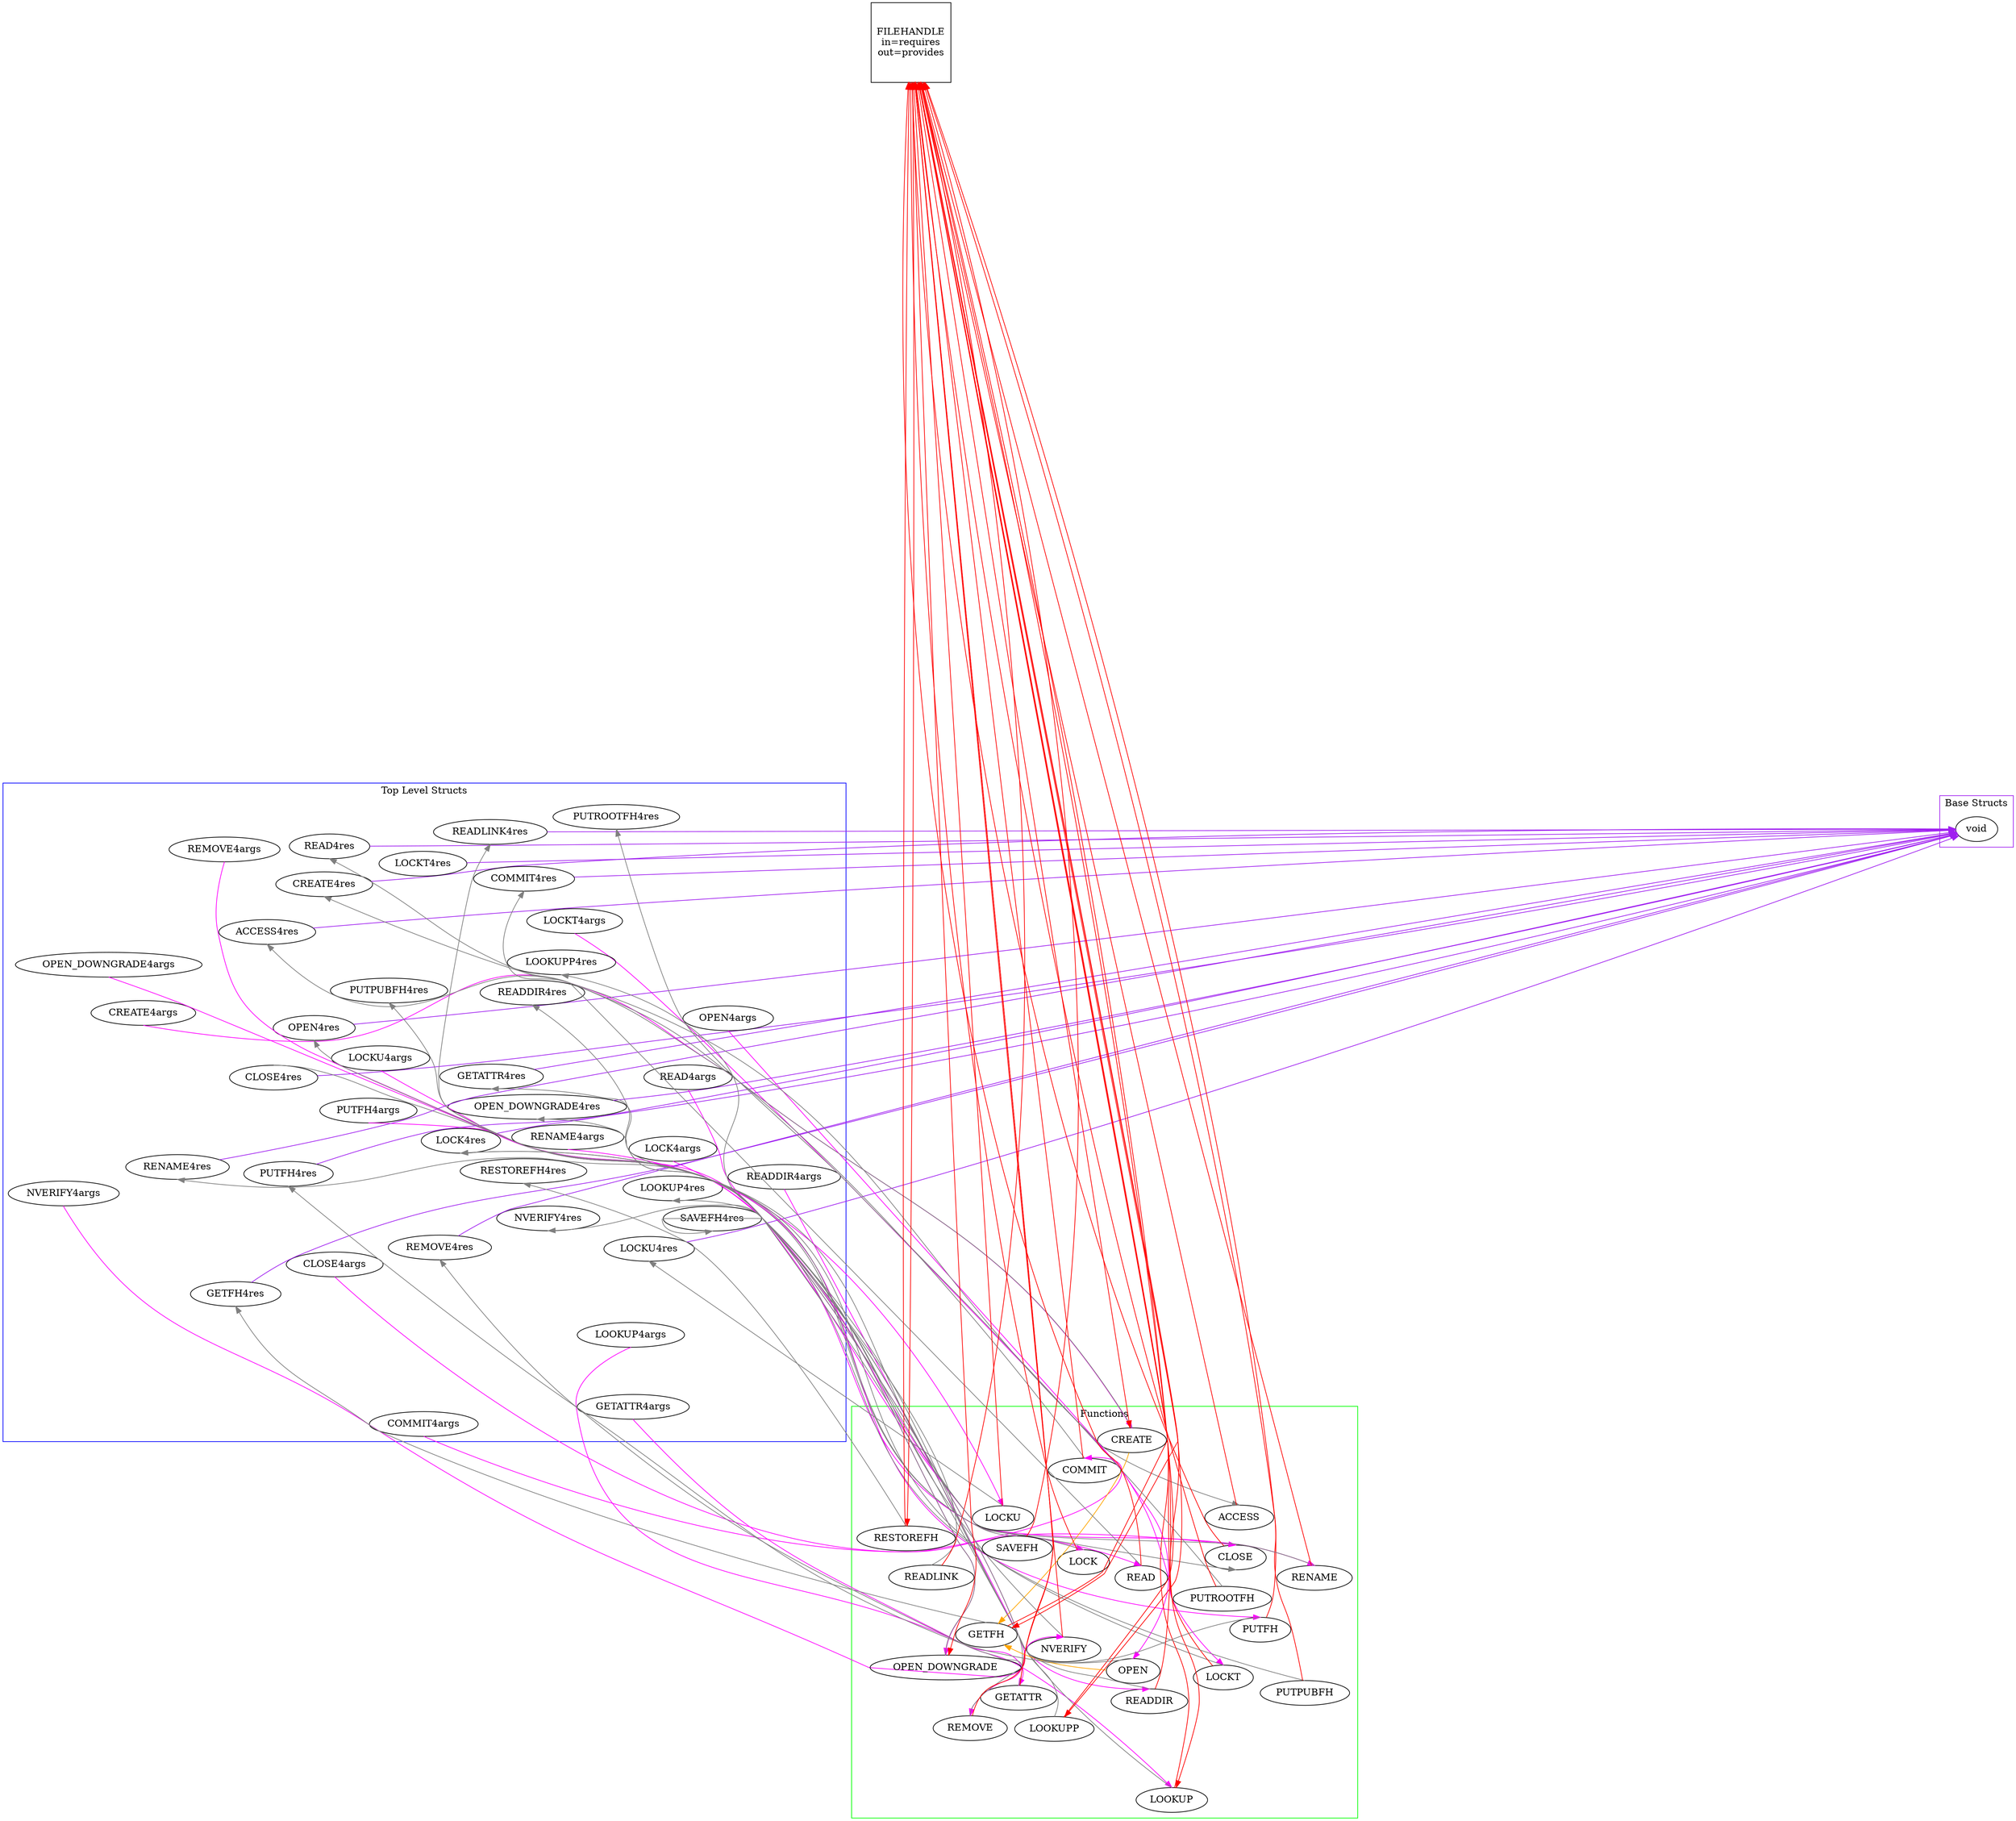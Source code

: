 //Compile with dot -Tpng dependencies.dot -o dependencies.png
digraph G {
    graph [layout=fdp overlap=prism splines=spline];
    subgraph cluster_topstruct {
        color=blue;
        label="Top Level Structs";
        ACCESS4res;
        CLOSE4args;
        CLOSE4res;
        CREATE4args;
        CREATE4res;
        COMMIT4args;
        COMMIT4res;
        GETATTR4args;
        GETATTR4res;
        GETFH4res;
        LOCK4args;
        LOCK4res;
        LOCKT4args;
        LOCKT4res;
        LOCKU4res;
        LOCKU4args;
        LOOKUP4args;
        LOOKUP4res;
        LOOKUPP4res;
        NVERIFY4args;
        NVERIFY4res;
        OPEN4args;
        OPEN4res;
        OPEN_DOWNGRADE4args;
        OPEN_DOWNGRADE4res;
        PUTFH4args;
        PUTFH4res;
        PUTPUBFH4res;
        PUTROOTFH4res;
        READ4args;
        READ4res;
        READDIR4args;
        READDIR4res;
        READLINK4res;
        REMOVE4args;
        REMOVE4res;
        RENAME4args;
        RENAME4res;
        RESTOREFH4res;
        SAVEFH4res;
    }
    subgraph cluster_basestruct {
        color=purple;
        label="Base Structs"
        edge [color=purple];
        void;
    }
    subgraph cluster_functions {
        color=green
        label="Functions"
        ACCESS;
        CLOSE;
        COMMIT;
        CREATE;
        GETATTR;
        GETFH;
        CREATE;
        LOCK;
        LOCKT;
        LOCKU;
        LOOKUP;
        LOOKUPP;
        NVERIFY;
        OPEN;
        OPEN_DOWNGRADE;
        PUTFH;
        PUTPUBFH;
        PUTROOTFH;
        READ;
        READDIR;
        READLINK;
        REMOVE;
        RENAME;
        RESTOREFH;
        SAVEFH;
    }

    subgraph filehandle {
        FILEHANDLE[shape=square label="FILEHANDLE\nin=requires\nout=provides"];
        edge [color=red]
        subgraph provides {
            FILEHANDLE -> {OPEN_DOWNGRADE,
                            CREATE,
                            GETFH,
                            LOOKUP,
                            LOOKUPP,
                            RESTOREFH};
        }
        subgraph requires {
            {ACCESS,
            CLOSE,
            COMMIT,
            GETATTR,
            GETFH,
            LOCK,
            LOCKT,
            LOCKU,
            LOOKUP,
            LOOKUPP,
            NVERIFY,
            PUTFH,
            PUTPUBFH,
            PUTROOTFH,
            READ,
            READDIR,
            READLINK,
            REMOVE,
            RENAME,
            RESTOREFH,
            SAVEFH} -> FILEHANDLE;
        }
    }

    subgraph call {
        subgraph args {
            edge [color=magenta tailport=s headport=n];
            CLOSE4args -> CLOSE;
            COMMIT4args -> COMMIT;
            CREATE4args -> CREATE
            GETATTR4args -> GETATTR;
            LOCK4args -> LOCK;
            LOCKT4args -> LOCKT;
            LOCKU4args -> LOCKU;
            LOOKUP4args -> LOOKUP;
            NVERIFY4args -> NVERIFY;
            OPEN4args -> OPEN;
            OPEN_DOWNGRADE4args -> OPEN_DOWNGRADE;
            PUTFH4args -> PUTFH;
            READ4args -> READ;
            READDIR4args -> READDIR;
            REMOVE4args -> REMOVE;
            RENAME4args -> RENAME;
        }
        subgraph res {
            edge [color=grey50 tailport=n headport=s];
            ACCESS -> ACCESS4res[dir=both];
            CLOSE4res -> CLOSE;
            COMMIT -> COMMIT4res;
            CREATE -> CREATE4res;
            GETATTR -> GETATTR4res;
            GETFH -> GETFH4res;
            LOCK -> LOCK4res;
            LOCKT -> LOCK4res;
            LOCKU -> LOCKU4res;
            LOOKUP -> LOOKUP4res;
            LOOKUPP -> LOOKUPP4res;
            NVERIFY -> NVERIFY4res;
            OPEN -> OPEN4res;
            OPEN_DOWNGRADE -> OPEN_DOWNGRADE4res;
            PUTFH -> PUTFH4res;
            PUTPUBFH -> PUTPUBFH4res;
            PUTROOTFH -> PUTROOTFH4res;
            READ -> READ4res;
            READDIR -> READDIR4res;
            READLINK -> READLINK4res;
            REMOVE -> REMOVE4res;
            RENAME -> RENAME4res;
            RESTOREFH -> RESTOREFH4res
            SAVEFH -> SAVEFH4res;
        }
        subgraph void {
            edge [color=purple];
            {ACCESS4res,
            CLOSE4res,
            COMMIT4res,
            CREATE4res,
            GETATTR4res,
            GETFH4res,
            LOCK4res,
            LOCKT4res,
            LOCKU4res,
            OPEN4res,
            OPEN_DOWNGRADE4res,
            PUTFH4res,
            READ4res,
            READLINK4res,
            REMOVE4res,
            RENAME4res} -> void;
        }
    }
    CREATE -> GETFH[color=orange];
    OPEN -> GETFH[color=orange];
}
